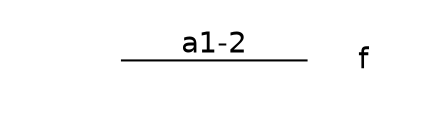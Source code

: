 graph G {graph [splines=false forcelabels=true  dpi=72];
node [ shape="none" fontname=DejaVuSans labelfontsize=12 forcelabels="true";
label="none" size=50 fixedsize="true" scale="true"];
edge [labelfontsize=12 fontname=DejaVuSans labeldistance=1.2 labelangle = 320.0];
rankdir=LR nodesep="0.05" ranksep="0.8";
1 [label="f" height="0.7" image="includes/MolecularMetadata/Sugars/SNFG_Symbol_Images/DFru.svg"];

2 [label="" height="0.7" image="includes/MolecularMetadata/Sugars/SNFG_Symbol_Images/DGlc.svg"];
2--1[label="a1-2"];

}
